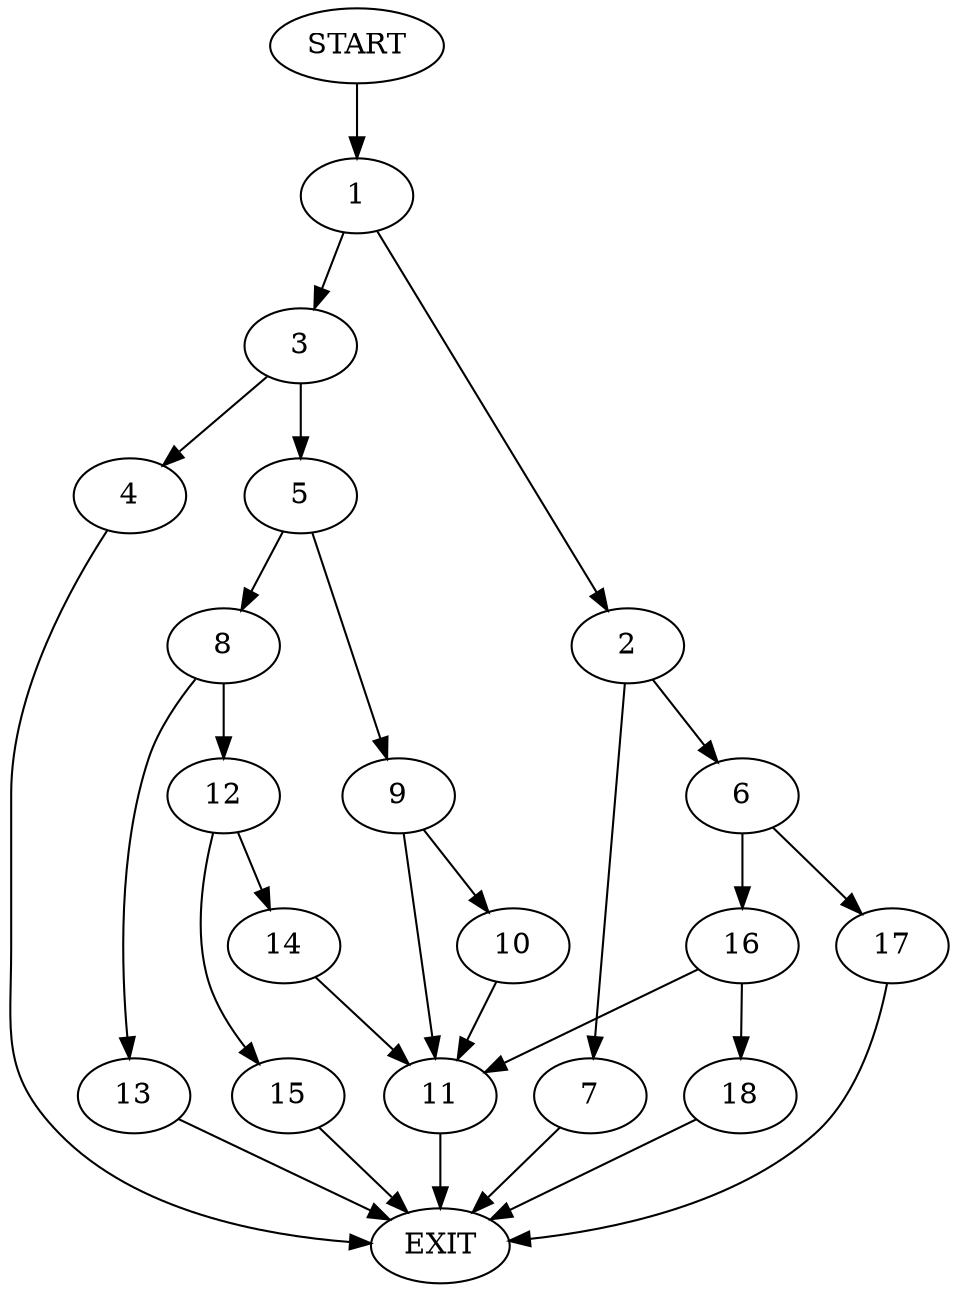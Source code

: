 digraph {
0 [label="START"]
19 [label="EXIT"]
0 -> 1
1 -> 2
1 -> 3
3 -> 4
3 -> 5
2 -> 6
2 -> 7
5 -> 8
5 -> 9
4 -> 19
9 -> 10
9 -> 11
8 -> 12
8 -> 13
12 -> 14
12 -> 15
13 -> 19
14 -> 11
15 -> 19
11 -> 19
10 -> 11
7 -> 19
6 -> 16
6 -> 17
16 -> 18
16 -> 11
17 -> 19
18 -> 19
}

